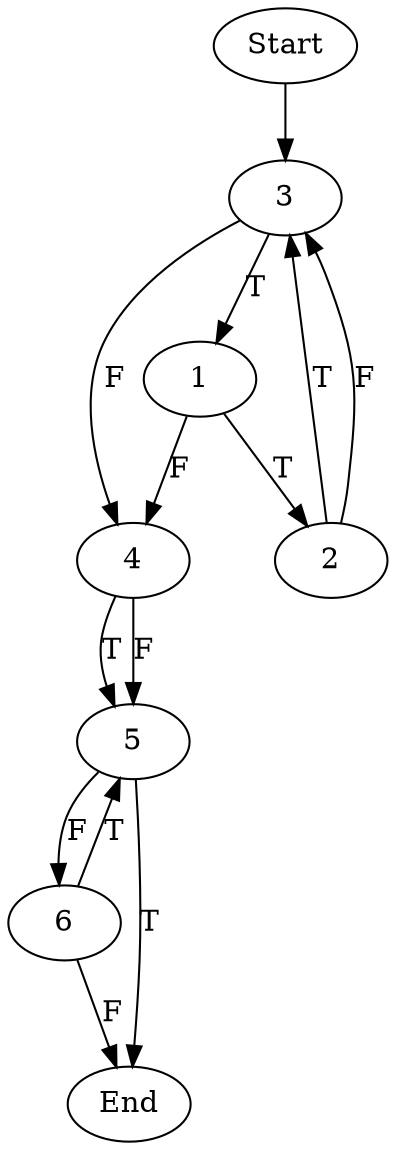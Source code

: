 digraph CFG {
"Start" -> "3"	 
"6" -> "5" [label = "T"];
"6" -> "End" [label = "F"];
"5" -> "End" [label = "T"];
"5" -> "6" [label = "F"];
"4" -> "5" [label = "T"];
"4" -> "5" [label = "F"];
"3" -> "1" [label = "T"];
"3" -> "4" [label = "F"];
"2" -> "3" [label = "T"];
"2" -> "3" [label = "F"];
"1" -> "2" [label = "T"];
"1" -> "4" [label = "F"];
}
